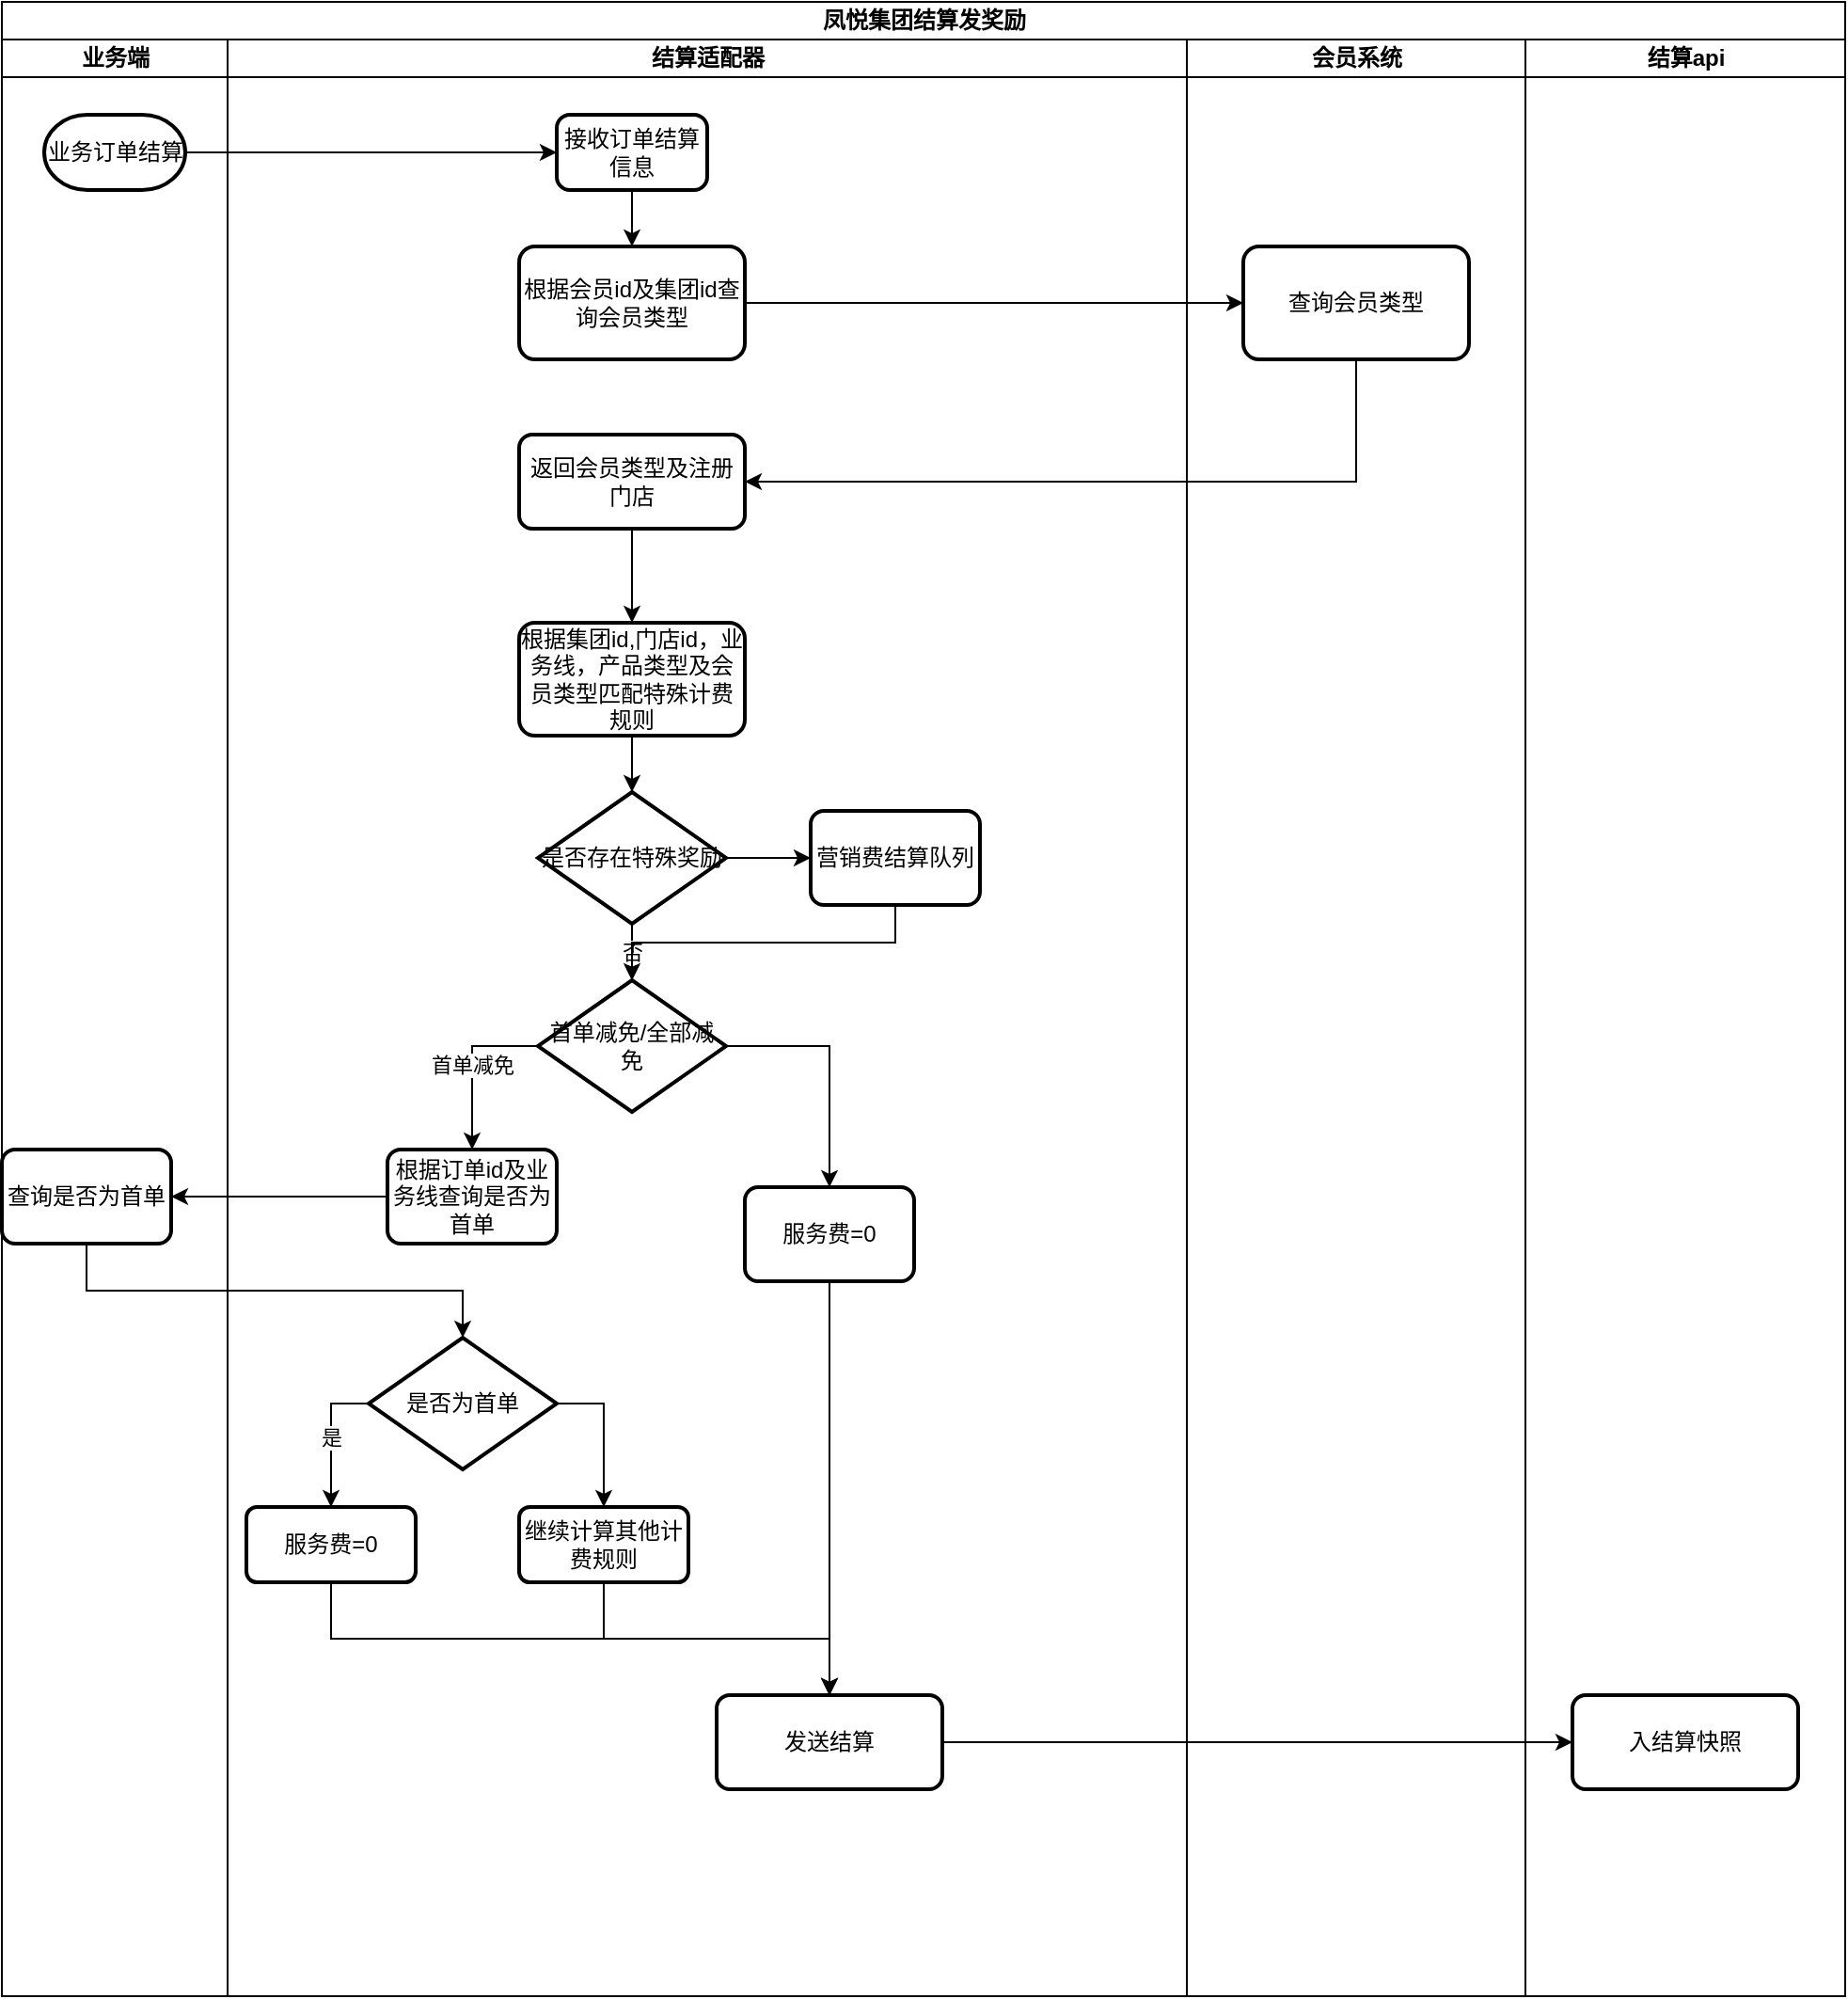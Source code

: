 <mxfile version="23.1.5" type="github">
  <diagram id="prtHgNgQTEPvFCAcTncT" name="Page-1">
    <mxGraphModel dx="977" dy="537" grid="1" gridSize="10" guides="1" tooltips="1" connect="1" arrows="1" fold="1" page="1" pageScale="1" pageWidth="827" pageHeight="1169" math="0" shadow="0">
      <root>
        <mxCell id="0" />
        <mxCell id="1" parent="0" />
        <mxCell id="0UQqs-vpr0hep9xXlx3u-1" value="凤悦集团结算发奖励" style="swimlane;childLayout=stackLayout;resizeParent=1;resizeParentMax=0;startSize=20;html=1;" vertex="1" parent="1">
          <mxGeometry x="40" y="20" width="980" height="1060" as="geometry" />
        </mxCell>
        <mxCell id="0UQqs-vpr0hep9xXlx3u-5" value="业务端" style="swimlane;startSize=20;html=1;" vertex="1" parent="0UQqs-vpr0hep9xXlx3u-1">
          <mxGeometry y="20" width="120" height="1040" as="geometry" />
        </mxCell>
        <mxCell id="0UQqs-vpr0hep9xXlx3u-8" value="业务订单结算" style="strokeWidth=2;html=1;shape=mxgraph.flowchart.terminator;whiteSpace=wrap;" vertex="1" parent="0UQqs-vpr0hep9xXlx3u-5">
          <mxGeometry x="22.5" y="40" width="75" height="40" as="geometry" />
        </mxCell>
        <mxCell id="0UQqs-vpr0hep9xXlx3u-31" value="查询是否为首单" style="whiteSpace=wrap;html=1;rounded=1;arcSize=14;strokeWidth=2;" vertex="1" parent="0UQqs-vpr0hep9xXlx3u-5">
          <mxGeometry y="590" width="90" height="50" as="geometry" />
        </mxCell>
        <mxCell id="0UQqs-vpr0hep9xXlx3u-2" value="结算适配器" style="swimlane;startSize=20;html=1;" vertex="1" parent="0UQqs-vpr0hep9xXlx3u-1">
          <mxGeometry x="120" y="20" width="510" height="1040" as="geometry" />
        </mxCell>
        <mxCell id="0UQqs-vpr0hep9xXlx3u-12" value="" style="edgeStyle=orthogonalEdgeStyle;rounded=0;orthogonalLoop=1;jettySize=auto;html=1;" edge="1" parent="0UQqs-vpr0hep9xXlx3u-2" source="0UQqs-vpr0hep9xXlx3u-9" target="0UQqs-vpr0hep9xXlx3u-11">
          <mxGeometry relative="1" as="geometry" />
        </mxCell>
        <mxCell id="0UQqs-vpr0hep9xXlx3u-9" value="接收订单结算信息" style="rounded=1;whiteSpace=wrap;html=1;absoluteArcSize=1;arcSize=14;strokeWidth=2;" vertex="1" parent="0UQqs-vpr0hep9xXlx3u-2">
          <mxGeometry x="175" y="40" width="80" height="40" as="geometry" />
        </mxCell>
        <mxCell id="0UQqs-vpr0hep9xXlx3u-11" value="根据会员id及集团id查询会员类型" style="whiteSpace=wrap;html=1;rounded=1;arcSize=14;strokeWidth=2;" vertex="1" parent="0UQqs-vpr0hep9xXlx3u-2">
          <mxGeometry x="155" y="110" width="120" height="60" as="geometry" />
        </mxCell>
        <mxCell id="0UQqs-vpr0hep9xXlx3u-20" style="edgeStyle=orthogonalEdgeStyle;rounded=0;orthogonalLoop=1;jettySize=auto;html=1;exitX=0.5;exitY=1;exitDx=0;exitDy=0;" edge="1" parent="0UQqs-vpr0hep9xXlx3u-2" source="0UQqs-vpr0hep9xXlx3u-17" target="0UQqs-vpr0hep9xXlx3u-19">
          <mxGeometry relative="1" as="geometry" />
        </mxCell>
        <mxCell id="0UQqs-vpr0hep9xXlx3u-17" value="返回会员类型及注册门店" style="whiteSpace=wrap;html=1;rounded=1;arcSize=14;strokeWidth=2;" vertex="1" parent="0UQqs-vpr0hep9xXlx3u-2">
          <mxGeometry x="155" y="210" width="120" height="50" as="geometry" />
        </mxCell>
        <mxCell id="0UQqs-vpr0hep9xXlx3u-19" value="根据集团id,门店id，业务线，产品类型及会员类型匹配特殊计费规则" style="whiteSpace=wrap;html=1;rounded=1;arcSize=14;strokeWidth=2;" vertex="1" parent="0UQqs-vpr0hep9xXlx3u-2">
          <mxGeometry x="155" y="310" width="120" height="60" as="geometry" />
        </mxCell>
        <mxCell id="0UQqs-vpr0hep9xXlx3u-30" value="首单减免" style="edgeStyle=orthogonalEdgeStyle;rounded=0;orthogonalLoop=1;jettySize=auto;html=1;exitX=0;exitY=0.5;exitDx=0;exitDy=0;exitPerimeter=0;entryX=0.5;entryY=0;entryDx=0;entryDy=0;" edge="1" parent="0UQqs-vpr0hep9xXlx3u-2" source="0UQqs-vpr0hep9xXlx3u-22" target="0UQqs-vpr0hep9xXlx3u-26">
          <mxGeometry relative="1" as="geometry" />
        </mxCell>
        <mxCell id="0UQqs-vpr0hep9xXlx3u-80" style="edgeStyle=orthogonalEdgeStyle;rounded=0;orthogonalLoop=1;jettySize=auto;html=1;exitX=1;exitY=0.5;exitDx=0;exitDy=0;exitPerimeter=0;entryX=0.5;entryY=0;entryDx=0;entryDy=0;" edge="1" parent="0UQqs-vpr0hep9xXlx3u-2" source="0UQqs-vpr0hep9xXlx3u-22" target="0UQqs-vpr0hep9xXlx3u-46">
          <mxGeometry relative="1" as="geometry" />
        </mxCell>
        <mxCell id="0UQqs-vpr0hep9xXlx3u-22" value="首单减免/全部减免" style="strokeWidth=2;html=1;shape=mxgraph.flowchart.decision;whiteSpace=wrap;" vertex="1" parent="0UQqs-vpr0hep9xXlx3u-2">
          <mxGeometry x="165" y="500" width="100" height="70" as="geometry" />
        </mxCell>
        <mxCell id="0UQqs-vpr0hep9xXlx3u-26" value="根据订单id及业务线查询是否为首单" style="whiteSpace=wrap;html=1;rounded=1;arcSize=14;strokeWidth=2;" vertex="1" parent="0UQqs-vpr0hep9xXlx3u-2">
          <mxGeometry x="85" y="590" width="90" height="50" as="geometry" />
        </mxCell>
        <mxCell id="0UQqs-vpr0hep9xXlx3u-37" value="是" style="edgeStyle=orthogonalEdgeStyle;rounded=0;orthogonalLoop=1;jettySize=auto;html=1;exitX=0;exitY=0.5;exitDx=0;exitDy=0;exitPerimeter=0;entryX=0.5;entryY=0;entryDx=0;entryDy=0;" edge="1" parent="0UQqs-vpr0hep9xXlx3u-2" source="0UQqs-vpr0hep9xXlx3u-35" target="0UQqs-vpr0hep9xXlx3u-36">
          <mxGeometry relative="1" as="geometry" />
        </mxCell>
        <mxCell id="0UQqs-vpr0hep9xXlx3u-45" style="edgeStyle=orthogonalEdgeStyle;rounded=0;orthogonalLoop=1;jettySize=auto;html=1;exitX=1;exitY=0.5;exitDx=0;exitDy=0;exitPerimeter=0;entryX=0.5;entryY=0;entryDx=0;entryDy=0;" edge="1" parent="0UQqs-vpr0hep9xXlx3u-2" source="0UQqs-vpr0hep9xXlx3u-35" target="0UQqs-vpr0hep9xXlx3u-44">
          <mxGeometry relative="1" as="geometry" />
        </mxCell>
        <mxCell id="0UQqs-vpr0hep9xXlx3u-35" value="是否为首单" style="strokeWidth=2;html=1;shape=mxgraph.flowchart.decision;whiteSpace=wrap;" vertex="1" parent="0UQqs-vpr0hep9xXlx3u-2">
          <mxGeometry x="75" y="690" width="100" height="70" as="geometry" />
        </mxCell>
        <mxCell id="0UQqs-vpr0hep9xXlx3u-71" style="edgeStyle=orthogonalEdgeStyle;rounded=0;orthogonalLoop=1;jettySize=auto;html=1;exitX=0.5;exitY=1;exitDx=0;exitDy=0;" edge="1" parent="0UQqs-vpr0hep9xXlx3u-2" source="0UQqs-vpr0hep9xXlx3u-36" target="0UQqs-vpr0hep9xXlx3u-68">
          <mxGeometry relative="1" as="geometry" />
        </mxCell>
        <mxCell id="0UQqs-vpr0hep9xXlx3u-36" value="服务费=0" style="whiteSpace=wrap;html=1;rounded=1;arcSize=14;strokeWidth=2;" vertex="1" parent="0UQqs-vpr0hep9xXlx3u-2">
          <mxGeometry x="10" y="780" width="90" height="40" as="geometry" />
        </mxCell>
        <mxCell id="0UQqs-vpr0hep9xXlx3u-74" style="edgeStyle=orthogonalEdgeStyle;rounded=0;orthogonalLoop=1;jettySize=auto;html=1;exitX=0.5;exitY=1;exitDx=0;exitDy=0;entryX=0.5;entryY=0;entryDx=0;entryDy=0;" edge="1" parent="0UQqs-vpr0hep9xXlx3u-2" source="0UQqs-vpr0hep9xXlx3u-44" target="0UQqs-vpr0hep9xXlx3u-68">
          <mxGeometry relative="1" as="geometry" />
        </mxCell>
        <mxCell id="0UQqs-vpr0hep9xXlx3u-44" value="继续计算其他计费规则" style="whiteSpace=wrap;html=1;rounded=1;arcSize=14;strokeWidth=2;" vertex="1" parent="0UQqs-vpr0hep9xXlx3u-2">
          <mxGeometry x="155" y="780" width="90" height="40" as="geometry" />
        </mxCell>
        <mxCell id="0UQqs-vpr0hep9xXlx3u-73" style="edgeStyle=orthogonalEdgeStyle;rounded=0;orthogonalLoop=1;jettySize=auto;html=1;exitX=0.5;exitY=1;exitDx=0;exitDy=0;entryX=0.5;entryY=0;entryDx=0;entryDy=0;" edge="1" parent="0UQqs-vpr0hep9xXlx3u-2" source="0UQqs-vpr0hep9xXlx3u-46" target="0UQqs-vpr0hep9xXlx3u-68">
          <mxGeometry relative="1" as="geometry" />
        </mxCell>
        <mxCell id="0UQqs-vpr0hep9xXlx3u-46" value="服务费=0" style="whiteSpace=wrap;html=1;rounded=1;arcSize=14;strokeWidth=2;" vertex="1" parent="0UQqs-vpr0hep9xXlx3u-2">
          <mxGeometry x="275" y="610" width="90" height="50" as="geometry" />
        </mxCell>
        <mxCell id="0UQqs-vpr0hep9xXlx3u-68" value="发送结算" style="whiteSpace=wrap;html=1;rounded=1;arcSize=14;strokeWidth=2;" vertex="1" parent="0UQqs-vpr0hep9xXlx3u-2">
          <mxGeometry x="260" y="880" width="120" height="50" as="geometry" />
        </mxCell>
        <mxCell id="0UQqs-vpr0hep9xXlx3u-84" style="edgeStyle=orthogonalEdgeStyle;rounded=0;orthogonalLoop=1;jettySize=auto;html=1;exitX=1;exitY=0.5;exitDx=0;exitDy=0;exitPerimeter=0;" edge="1" parent="0UQqs-vpr0hep9xXlx3u-2" source="0UQqs-vpr0hep9xXlx3u-81">
          <mxGeometry relative="1" as="geometry">
            <mxPoint x="310" y="435" as="targetPoint" />
          </mxGeometry>
        </mxCell>
        <mxCell id="0UQqs-vpr0hep9xXlx3u-81" value="是否存在特殊奖励" style="strokeWidth=2;html=1;shape=mxgraph.flowchart.decision;whiteSpace=wrap;" vertex="1" parent="0UQqs-vpr0hep9xXlx3u-2">
          <mxGeometry x="165" y="400" width="100" height="70" as="geometry" />
        </mxCell>
        <mxCell id="0UQqs-vpr0hep9xXlx3u-82" style="edgeStyle=orthogonalEdgeStyle;rounded=0;orthogonalLoop=1;jettySize=auto;html=1;exitX=0.5;exitY=1;exitDx=0;exitDy=0;entryX=0.5;entryY=0;entryDx=0;entryDy=0;entryPerimeter=0;" edge="1" parent="0UQqs-vpr0hep9xXlx3u-2" source="0UQqs-vpr0hep9xXlx3u-19" target="0UQqs-vpr0hep9xXlx3u-81">
          <mxGeometry relative="1" as="geometry" />
        </mxCell>
        <mxCell id="0UQqs-vpr0hep9xXlx3u-83" value="否" style="edgeStyle=orthogonalEdgeStyle;rounded=0;orthogonalLoop=1;jettySize=auto;html=1;exitX=0.5;exitY=1;exitDx=0;exitDy=0;exitPerimeter=0;entryX=0.5;entryY=0;entryDx=0;entryDy=0;entryPerimeter=0;" edge="1" parent="0UQqs-vpr0hep9xXlx3u-2" source="0UQqs-vpr0hep9xXlx3u-81" target="0UQqs-vpr0hep9xXlx3u-22">
          <mxGeometry relative="1" as="geometry" />
        </mxCell>
        <mxCell id="0UQqs-vpr0hep9xXlx3u-85" value="营销费结算队列" style="whiteSpace=wrap;html=1;rounded=1;arcSize=14;strokeWidth=2;" vertex="1" parent="0UQqs-vpr0hep9xXlx3u-2">
          <mxGeometry x="310" y="410" width="90" height="50" as="geometry" />
        </mxCell>
        <mxCell id="0UQqs-vpr0hep9xXlx3u-86" style="edgeStyle=orthogonalEdgeStyle;rounded=0;orthogonalLoop=1;jettySize=auto;html=1;exitX=0.5;exitY=1;exitDx=0;exitDy=0;entryX=0.5;entryY=0;entryDx=0;entryDy=0;entryPerimeter=0;" edge="1" parent="0UQqs-vpr0hep9xXlx3u-2" source="0UQqs-vpr0hep9xXlx3u-85" target="0UQqs-vpr0hep9xXlx3u-22">
          <mxGeometry relative="1" as="geometry" />
        </mxCell>
        <mxCell id="0UQqs-vpr0hep9xXlx3u-3" value="会员系统" style="swimlane;startSize=20;html=1;" vertex="1" parent="0UQqs-vpr0hep9xXlx3u-1">
          <mxGeometry x="630" y="20" width="180" height="1040" as="geometry" />
        </mxCell>
        <mxCell id="0UQqs-vpr0hep9xXlx3u-13" value="查询会员类型" style="whiteSpace=wrap;html=1;rounded=1;arcSize=14;strokeWidth=2;" vertex="1" parent="0UQqs-vpr0hep9xXlx3u-3">
          <mxGeometry x="30" y="110" width="120" height="60" as="geometry" />
        </mxCell>
        <mxCell id="0UQqs-vpr0hep9xXlx3u-70" value="结算api" style="swimlane;startSize=20;html=1;" vertex="1" parent="0UQqs-vpr0hep9xXlx3u-1">
          <mxGeometry x="810" y="20" width="170" height="1040" as="geometry" />
        </mxCell>
        <mxCell id="0UQqs-vpr0hep9xXlx3u-75" value="入结算快照" style="whiteSpace=wrap;html=1;rounded=1;arcSize=14;strokeWidth=2;" vertex="1" parent="0UQqs-vpr0hep9xXlx3u-70">
          <mxGeometry x="25" y="880" width="120" height="50" as="geometry" />
        </mxCell>
        <mxCell id="0UQqs-vpr0hep9xXlx3u-10" style="edgeStyle=orthogonalEdgeStyle;rounded=0;orthogonalLoop=1;jettySize=auto;html=1;entryX=0;entryY=0.5;entryDx=0;entryDy=0;" edge="1" parent="0UQqs-vpr0hep9xXlx3u-1" source="0UQqs-vpr0hep9xXlx3u-8" target="0UQqs-vpr0hep9xXlx3u-9">
          <mxGeometry relative="1" as="geometry" />
        </mxCell>
        <mxCell id="0UQqs-vpr0hep9xXlx3u-15" style="edgeStyle=orthogonalEdgeStyle;rounded=0;orthogonalLoop=1;jettySize=auto;html=1;exitX=1;exitY=0.5;exitDx=0;exitDy=0;entryX=0;entryY=0.5;entryDx=0;entryDy=0;" edge="1" parent="0UQqs-vpr0hep9xXlx3u-1" source="0UQqs-vpr0hep9xXlx3u-11" target="0UQqs-vpr0hep9xXlx3u-13">
          <mxGeometry relative="1" as="geometry" />
        </mxCell>
        <mxCell id="0UQqs-vpr0hep9xXlx3u-18" style="edgeStyle=orthogonalEdgeStyle;rounded=0;orthogonalLoop=1;jettySize=auto;html=1;exitX=0.5;exitY=1;exitDx=0;exitDy=0;entryX=1;entryY=0.5;entryDx=0;entryDy=0;" edge="1" parent="0UQqs-vpr0hep9xXlx3u-1" source="0UQqs-vpr0hep9xXlx3u-13" target="0UQqs-vpr0hep9xXlx3u-17">
          <mxGeometry relative="1" as="geometry" />
        </mxCell>
        <mxCell id="0UQqs-vpr0hep9xXlx3u-33" style="edgeStyle=orthogonalEdgeStyle;rounded=0;orthogonalLoop=1;jettySize=auto;html=1;exitX=0;exitY=0.5;exitDx=0;exitDy=0;entryX=1;entryY=0.5;entryDx=0;entryDy=0;" edge="1" parent="0UQqs-vpr0hep9xXlx3u-1" source="0UQqs-vpr0hep9xXlx3u-26" target="0UQqs-vpr0hep9xXlx3u-31">
          <mxGeometry relative="1" as="geometry" />
        </mxCell>
        <mxCell id="0UQqs-vpr0hep9xXlx3u-34" style="edgeStyle=orthogonalEdgeStyle;rounded=0;orthogonalLoop=1;jettySize=auto;html=1;exitX=0.5;exitY=1;exitDx=0;exitDy=0;entryX=0.5;entryY=0;entryDx=0;entryDy=0;entryPerimeter=0;" edge="1" parent="0UQqs-vpr0hep9xXlx3u-1" source="0UQqs-vpr0hep9xXlx3u-31" target="0UQqs-vpr0hep9xXlx3u-35">
          <mxGeometry relative="1" as="geometry">
            <mxPoint x="150" y="650" as="targetPoint" />
          </mxGeometry>
        </mxCell>
        <mxCell id="0UQqs-vpr0hep9xXlx3u-76" style="edgeStyle=orthogonalEdgeStyle;rounded=0;orthogonalLoop=1;jettySize=auto;html=1;exitX=1;exitY=0.5;exitDx=0;exitDy=0;entryX=0;entryY=0.5;entryDx=0;entryDy=0;" edge="1" parent="0UQqs-vpr0hep9xXlx3u-1" source="0UQqs-vpr0hep9xXlx3u-68" target="0UQqs-vpr0hep9xXlx3u-75">
          <mxGeometry relative="1" as="geometry" />
        </mxCell>
      </root>
    </mxGraphModel>
  </diagram>
</mxfile>
